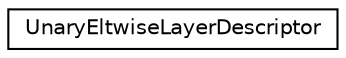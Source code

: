 digraph "Graphical Class Hierarchy"
{
 // LATEX_PDF_SIZE
  edge [fontname="Helvetica",fontsize="10",labelfontname="Helvetica",labelfontsize="10"];
  node [fontname="Helvetica",fontsize="10",shape=record];
  rankdir="LR";
  Node0 [label="UnaryEltwiseLayerDescriptor",height=0.2,width=0.4,color="black", fillcolor="white", style="filled",URL="$structarm__compute_1_1graph_1_1descriptors_1_1_unary_eltwise_layer_descriptor.xhtml",tooltip="Unary Elementwise layer descriptor."];
}
